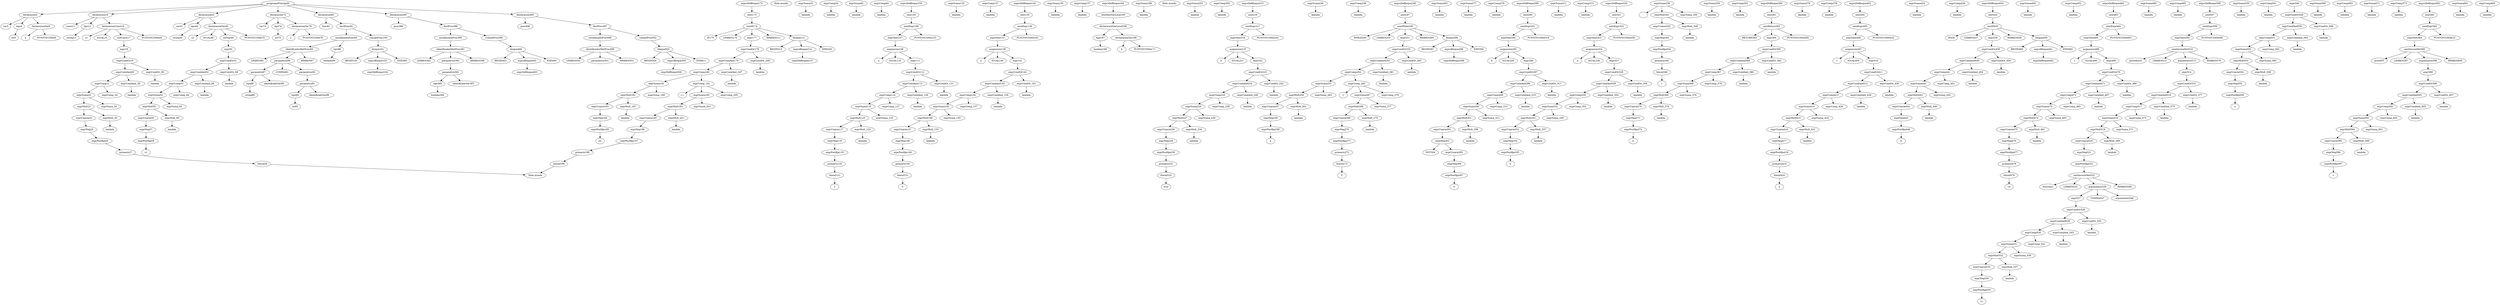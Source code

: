 digraph G {programaPrincipal0->declaracion2;
declaracion2->var3;
declaracion2->tipo4;
tipo4->int5;
declaracion2->declaracionVar6;
a7[label=a];
declaracionVar6->a7;
declaracionVar6->PUNTOYCOMA8;
programaPrincipal0->declaracion10;
declaracion10->const11;
declaracion10->tipo12;
tipo12->string13;
declaracion10->declaracionConst14;
s115[label=s1];
declaracionConst14->s115;
declaracionConst14->IGUAL16;
declaracionConst14->initConst17;
initConst17->expr18;
expr18->exprCondOr19;
exprCondOr19->exprCondAnd20;
exprCondAnd20->exprComp21;
exprComp21->exprSuma22;
exprSuma22->exprMult23;
exprMult23->exprUnaria24;
exprUnaria24->exprNeg25;
exprNeg25->exprPostfija26;
exprPostfija26->primario27;
primario27->literal28;
"Hola mundo"29[label="Hola mundo"];
literal28->"Hola mundo"29;
exprMult23->exprMult_30;
lambda31[label=lambda];
exprMult_30->lambda31;
exprSuma22->exprSuma_32;
lambda33[label=lambda];
exprSuma32->lambda33;
exprComp21->exprComp_34;
lambda35[label=lambda];
exprComp34->lambda35;
exprCondAnd20->exprCondAnd_36;
lambda37[label=lambda];
exprCondAnd_36->lambda37;
exprCondOr19->exprCondOr_38;
lambda39[label=lambda];
exprCondOr_38->lambda39;
declaracionConst14->PUNTOYCOMA40;
programaPrincipal0->declaracion42;
declaracion42->var43;
declaracion42->tipo44;
tipo44->string45;
declaracion42->declaracionVar46;
s247[label=s2];
declaracionVar46->s247;
declaracionVar46->IGUAL48;
declaracionVar46->initVar49;
initVar49->expr50;
expr50->exprCondOr51;
exprCondOr51->exprCondAnd52;
exprCondAnd52->exprComp53;
exprComp53->exprSuma54;
exprSuma54->exprMult55;
exprMult55->exprUnaria56;
exprUnaria56->exprNeg57;
exprNeg57->exprPostfija58;
s159[label=s1];
exprPostfija58->s159;
exprMult55->exprMult_60;
lambda61[label=lambda];
exprMult_60->lambda61;
exprSuma54->exprSuma_62;
lambda63[label=lambda];
exprSuma62->lambda63;
exprComp53->exprComp_64;
lambda65[label=lambda];
exprComp64->lambda65;
exprCondAnd52->exprCondAnd_66;
lambda67[label=lambda];
exprCondAnd_66->lambda67;
exprCondOr51->exprCondOr_68;
lambda69[label=lambda];
exprCondOr_68->lambda69;
declaracionVar46->PUNTOYCOMA70;
programaPrincipal0->declaracion72;
declaracion72->var73;
declaracion72->tipo74;
tipo74->int75;
declaracion72->declaracionVar76;
c77[label=c];
declaracionVar76->c77;
declaracionVar76->PUNTOYCOMA78;
programaPrincipal0->declaracion80;
declaracion80->func81;
declaracion80->declFunc82;
declFunc82->encabezadoFunc83;
encabezadoFunc83->identificadorMetFunc84;
identificadorMetFunc84->LPAREN85;
identificadorMetFunc84->parametros86;
parametros86->parametro87;
parametro87->tipo88;
tipo88->string89;
parametro87->identificadoVar90;
parametros86->COMMA91;
parametros86->parametros92;
parametros92->parametro93;
parametro93->tipo94;
tipo94->int95;
parametro93->identificadoVar96;
identificadorMetFunc84->RPAREN97;
encabezadoFunc83->tipo98;
tipo98->boolean99;
declFunc82->cuerpoFunc100;
cuerpoFunc100->bloque101;
bloque101->BEGIN102;
bloque101->exprsBloque103;
exprsBloque103->exprDeBloque104;
exprsDeBloque104->sent105;
sent105->sentExpr106;
sentExpr106->exprSent107;
exprSent107->asignacion108;
a109[label=a];
asignacion108->a109;
asignacion108->IGUAL110;
asignacion108->expr111;
expr111->exprCondOr112;
exprCondOr112->exprCondAnd113;
exprCondAnd113->exprComp114;
exprComp114->exprSuma115;
exprSuma115->exprMult116;
exprMult116->exprUnaria117;
exprUnaria117->exprNeg118;
exprNeg118->exprPostfija119;
exprPostfija119->primario120;
primario120->literal121;
2122[label=2];
literal121->2122;
exprMult116->exprMult_123;
lambda124[label=lambda];
exprMult_123->lambda124;
exprSuma115->exprSuma_125;
lambda126[label=lambda];
exprSuma125->lambda126;
exprComp114->exprComp_127;
lambda128[label=lambda];
exprComp127->lambda128;
exprCondAnd113->exprCondAnd_129;
lambda130[label=lambda];
exprCondAnd_129->lambda130;
exprCondOr112->exprCondOr_131;
lambda132[label=lambda];
exprCondOr_131->lambda132;
sentExpr106->PUNTOYCOMA133;
exprsDeBloque134->sent135;
sent135->sentExpr136;
sentExpr136->exprSent137;
exprSent137->asignacion138;
a139[label=a];
asignacion138->a139;
asignacion138->IGUAL140;
asignacion138->expr141;
expr141->exprCondOr142;
exprCondOr142->exprCondAnd143;
exprCondAnd143->exprComp144;
exprComp144->exprSuma145;
exprSuma145->exprMult146;
exprMult146->exprUnaria147;
exprUnaria147->exprNeg148;
exprNeg148->exprPostfija149;
exprPostfija149->primario150;
primario150->literal151;
5152[label=5];
literal151->5152;
exprMult146->exprMult_153;
lambda154[label=lambda];
exprMult_153->lambda154;
exprSuma145->exprSuma_155;
lambda156[label=lambda];
exprSuma155->lambda156;
exprComp144->exprComp_157;
lambda158[label=lambda];
exprComp157->lambda158;
exprCondAnd143->exprCondAnd_159;
lambda160[label=lambda];
exprCondAnd_159->lambda160;
exprCondOr142->exprCondOr_161;
lambda162[label=lambda];
exprCondOr_161->lambda162;
sentExpr136->PUNTOYCOMA163;
exprsDeBloque164->sentDeclVarLocal165;
sentDeclVarLocal165->declaracionVarLocal166;
declaracionVarLocal166->tipo167;
tipo167->boolean168;
declaracionVarLocal166->declaracionVar169;
b170[label=b];
declaracionVar169->b170;
declaracionVar169->PUNTOYCOMA171;
exprsDeBloque172->sent173;
sent173->sentIf174;
sentIf174->IF175;
sentIf174->LPAREN176;
sentIf174->expr177;
expr177->exprCondOr178;
exprCondOr178->exprCondAnd179;
exprCondAnd179->exprComp180;
exprComp180->exprSuma181;
exprSuma181->exprMult182;
exprMult182->exprUnaria183;
exprUnaria183->exprNeg184;
exprNeg184->exprPostfija185;
str186[label=str];
exprPostfija185->str186;
exprMult182->exprMult_187;
lambda188[label=lambda];
exprMult_187->lambda188;
exprSuma181->exprSuma_189;
lambda190[label=lambda];
exprSuma189->lambda190;
exprComp180->exprComp_191;
Comparador192[label="=="];
exprComp_191->Comparador192;
exprComp_191->exprSuma193;
exprSuma193->exprMult194;
exprMult194->exprUnaria195;
exprUnaria195->exprNeg196;
exprNeg196->exprPostfija197;
exprPostfija197->primario198;
primario198->literal199;
"Hola mundo"200[label="Hola mundo"];
literal199->"Hola mundo"200;
exprMult194->exprMult_201;
lambda202[label=lambda];
exprMult_201->lambda202;
exprSuma193->exprSuma_203;
lambda204[label=lambda];
exprSuma203->lambda204;
exprComp_191->exprComp_205;
lambda206[label=lambda];
exprComp205->lambda206;
exprCondAnd179->exprCondAnd_207;
lambda208[label=lambda];
exprCondAnd_207->lambda208;
exprCondOr178->exprCondOr_209;
lambda210[label=lambda];
exprCondOr_209->lambda210;
sentIf174->RPAREN211;
sentIf174->bloque212;
bloque212->BEGIN213;
bloque212->exprsBloque214;
exprsBloque214->exprDeBloque215;
exprsDeBloque215->sent216;
sent216->sentExpr217;
sentExpr217->exprSent218;
exprSent218->asignacion219;
b220[label=b];
asignacion219->b220;
asignacion219->IGUAL221;
asignacion219->expr222;
expr222->exprCondOr223;
exprCondOr223->exprCondAnd224;
exprCondAnd224->exprComp225;
exprComp225->exprSuma226;
exprSuma226->exprMult227;
exprMult227->exprUnaria228;
exprUnaria228->exprNeg229;
exprNeg229->exprPostfija230;
exprPostfija230->primario231;
primario231->literal232;
true233[label=true];
literal232->true233;
exprMult227->exprMult_234;
lambda235[label=lambda];
exprMult_234->lambda235;
exprSuma226->exprSuma_236;
lambda237[label=lambda];
exprSuma236->lambda237;
exprComp225->exprComp_238;
lambda239[label=lambda];
exprComp238->lambda239;
exprCondAnd224->exprCondAnd_240;
lambda241[label=lambda];
exprCondAnd_240->lambda241;
exprCondOr223->exprCondOr_242;
lambda243[label=lambda];
exprCondOr_242->lambda243;
sentExpr217->PUNTOYCOMA244;
bloque212->END245;
exprsDeBloque246->sent247;
sent247->sentWhile248;
sentWhile248->WHILE249;
sentWhile248->LPAREN250;
sentWhile248->expr251;
expr251->exprCondOr252;
exprCondOr252->exprCondAnd253;
exprCondAnd253->exprComp254;
exprComp254->exprSuma255;
exprSuma255->exprMult256;
exprMult256->exprUnaria257;
exprUnaria257->exprNeg258;
exprNeg258->exprPostfija259;
a260[label=a];
exprPostfija259->a260;
exprMult256->exprMult_261;
lambda262[label=lambda];
exprMult_261->lambda262;
exprSuma255->exprSuma_263;
lambda264[label=lambda];
exprSuma263->lambda264;
exprComp254->exprComp_265;
Comparador266[label=">"];
exprComp_265->Comparador266;
exprComp_265->exprSuma267;
exprSuma267->exprMult268;
exprMult268->exprUnaria269;
exprUnaria269->exprNeg270;
exprNeg270->exprPostfija271;
exprPostfija271->primario272;
primario272->literal273;
0274[label=0];
literal273->0274;
exprMult268->exprMult_275;
lambda276[label=lambda];
exprMult_275->lambda276;
exprSuma267->exprSuma_277;
lambda278[label=lambda];
exprSuma277->lambda278;
exprComp_265->exprComp_279;
lambda280[label=lambda];
exprComp279->lambda280;
exprCondAnd253->exprCondAnd_281;
lambda282[label=lambda];
exprCondAnd_281->lambda282;
exprCondOr252->exprCondOr_283;
lambda284[label=lambda];
exprCondOr_283->lambda284;
sentWhile248->RPAREN285;
sentWhile248->bloque286;
bloque286->BEGIN287;
bloque286->exprsBloque288;
exprsBloque288->exprDeBloque289;
exprsDeBloque289->sent290;
sent290->sentExpr291;
sentExpr291->exprSent292;
exprSent292->asignacion293;
b294[label=b];
asignacion293->b294;
asignacion293->IGUAL295;
asignacion293->expr296;
expr296->exprCondOr297;
exprCondOr297->exprCondAnd298;
exprCondAnd298->exprComp299;
exprComp299->exprSuma300;
exprSuma300->exprMult301;
exprMult301->exprUnaria302;
exprUnaria302->exprNeg303;
exprNeg303->NOT304;
exprNeg303->exprUnaria305;
exprUnaria305->exprNeg306;
exprNeg306->exprPostfija307;
b308[label=b];
exprPostfija307->b308;
exprMult301->exprMult_309;
lambda310[label=lambda];
exprMult_309->lambda310;
exprSuma300->exprSuma_311;
lambda312[label=lambda];
exprSuma311->lambda312;
exprComp299->exprComp_313;
lambda314[label=lambda];
exprComp313->lambda314;
exprCondAnd298->exprCondAnd_315;
lambda316[label=lambda];
exprCondAnd_315->lambda316;
exprCondOr297->exprCondOr_317;
lambda318[label=lambda];
exprCondOr_317->lambda318;
sentExpr291->PUNTOYCOMA319;
exprsDeBloque320->sent321;
sent321->sentExpr322;
sentExpr322->exprSent323;
exprSent323->asignacion324;
a325[label=a];
asignacion324->a325;
asignacion324->IGUAL326;
asignacion324->expr327;
expr327->exprCondOr328;
exprCondOr328->exprCondAnd329;
exprCondAnd329->exprComp330;
exprComp330->exprSuma331;
exprSuma331->exprMult332;
exprMult332->exprUnaria333;
exprUnaria333->exprNeg334;
exprNeg334->exprPostfija335;
a336[label=a];
exprPostfija335->a336;
exprMult332->exprMult_337;
lambda338[label=lambda];
exprMult_337->lambda338;
exprSuma331->exprSuma_339;
OpBinSum340[label="-"];
exprSuma339->OpBinSum340;
exprSuma339->exprMult341;
exprMult341->exprUnaria342;
exprUnaria342->exprNeg343;
exprNeg343->exprPostfija344;
exprPostfija344->primario345;
primario345->literal346;
1347[label=1];
literal346->1347;
exprMult341->exprMult_348;
lambda349[label=lambda];
exprMult_348->lambda349;
exprSuma339->exprSuma_350;
lambda351[label=lambda];
exprSuma350->lambda351;
exprComp330->exprComp_352;
lambda353[label=lambda];
exprComp352->lambda353;
exprCondAnd329->exprCondAnd_354;
lambda355[label=lambda];
exprCondAnd_354->lambda355;
exprCondOr328->exprCondOr_356;
lambda357[label=lambda];
exprCondOr_356->lambda357;
sentExpr322->PUNTOYCOMA358;
bloque286->END359;
exprsDeBloque360->sent361;
sent361->sentReturn362;
sentReturn362->RETURN363;
sentReturn362->expr364;
expr364->exprCondOr365;
exprCondOr365->exprCondAnd366;
exprCondAnd366->exprComp367;
exprComp367->exprSuma368;
exprSuma368->exprMult369;
exprMult369->exprUnaria370;
exprUnaria370->exprNeg371;
exprNeg371->exprPostfija372;
b373[label=b];
exprPostfija372->b373;
exprMult369->exprMult_374;
lambda375[label=lambda];
exprMult_374->lambda375;
exprSuma368->exprSuma_376;
lambda377[label=lambda];
exprSuma376->lambda377;
exprComp367->exprComp_378;
lambda379[label=lambda];
exprComp378->lambda379;
exprCondAnd366->exprCondAnd_380;
lambda381[label=lambda];
exprCondAnd_380->lambda381;
exprCondOr365->exprCondOr_382;
lambda383[label=lambda];
exprCondOr_382->lambda383;
sentReturn362->PUNTOYCOMA384;
bloque101->END385;
programaPrincipal0->declaracion387;
declaracion387->proc388;
declaracion387->declProc389;
declProc389->encabezadoProc390;
encabezadoProc390->identificadorMetProc391;
identificadorMetProc391->LPAREN392;
identificadorMetProc391->parametros393;
parametros393->parametro394;
parametro394->tipo395;
tipo395->boolean396;
parametro394->identificadoVar397;
identificadorMetProc391->RPAREN398;
declProc389->cuerpoProc399;
cuerpoProc399->bloque400;
bloque400->BEGIN401;
bloque400->exprsBloque402;
exprsBloque402->exprDeBloque403;
exprsDeBloque403->sent404;
sent404->sentExpr405;
sentExpr405->exprSent406;
exprSent406->asignacion407;
c408[label=c];
asignacion407->c408;
asignacion407->IGUAL409;
asignacion407->expr410;
expr410->exprCondOr411;
exprCondOr411->exprCondAnd412;
exprCondAnd412->exprComp413;
exprComp413->exprSuma414;
exprSuma414->exprMult415;
exprMult415->exprUnaria416;
exprUnaria416->exprNeg417;
exprNeg417->exprPostfija418;
exprPostfija418->primario419;
primario419->literal420;
2421[label=2];
literal420->2421;
exprMult415->exprMult_422;
lambda423[label=lambda];
exprMult_422->lambda423;
exprSuma414->exprSuma_424;
lambda425[label=lambda];
exprSuma424->lambda425;
exprComp413->exprComp_426;
lambda427[label=lambda];
exprComp426->lambda427;
exprCondAnd412->exprCondAnd_428;
lambda429[label=lambda];
exprCondAnd_428->lambda429;
exprCondOr411->exprCondOr_430;
lambda431[label=lambda];
exprCondOr_430->lambda431;
sentExpr405->PUNTOYCOMA432;
exprsDeBloque433->sent434;
sent434->sentIf435;
sentIf435->IF436;
sentIf435->LPAREN437;
sentIf435->expr438;
expr438->exprCondOr439;
exprCondOr439->exprCondAnd440;
exprCondAnd440->exprComp441;
exprComp441->exprSuma442;
exprSuma442->exprMult443;
exprMult443->exprUnaria444;
exprUnaria444->exprNeg445;
exprNeg445->exprPostfija446;
b447[label=b];
exprPostfija446->b447;
exprMult443->exprMult_448;
lambda449[label=lambda];
exprMult_448->lambda449;
exprSuma442->exprSuma_450;
lambda451[label=lambda];
exprSuma450->lambda451;
exprComp441->exprComp_452;
lambda453[label=lambda];
exprComp452->lambda453;
exprCondAnd440->exprCondAnd_454;
lambda455[label=lambda];
exprCondAnd_454->lambda455;
exprCondOr439->exprCondOr_456;
lambda457[label=lambda];
exprCondOr_456->lambda457;
sentIf435->RPAREN458;
sentIf435->bloque459;
bloque459->BEGIN460;
bloque459->exprsBloque461;
exprsBloque461->exprDeBloque462;
exprsDeBloque462->sent463;
sent463->sentExpr464;
sentExpr464->exprSent465;
exprSent465->asignacion466;
c467[label=c];
asignacion466->c467;
asignacion466->IGUAL468;
asignacion466->expr469;
expr469->exprCondOr470;
exprCondOr470->exprCondAnd471;
exprCondAnd471->exprComp472;
exprComp472->exprSuma473;
exprSuma473->exprMult474;
exprMult474->exprUnaria475;
exprUnaria475->exprNeg476;
exprNeg476->exprPostfija477;
exprPostfija477->primario478;
primario478->literal479;
10480[label=10];
literal479->10480;
exprMult474->exprMult_481;
lambda482[label=lambda];
exprMult_481->lambda482;
exprSuma473->exprSuma_483;
lambda484[label=lambda];
exprSuma483->lambda484;
exprComp472->exprComp_485;
lambda486[label=lambda];
exprComp485->lambda486;
exprCondAnd471->exprCondAnd_487;
lambda488[label=lambda];
exprCondAnd_487->lambda488;
exprCondOr470->exprCondOr_489;
lambda490[label=lambda];
exprCondOr_489->lambda490;
sentExpr464->PUNTOYCOMA491;
bloque459->END492;
bloque400->END493;
programaPrincipal0->declaracion495;
declaracion495->proc496;
declaracion495->declProc497;
declProc497->encabezadoProc498;
encabezadoProc498->identificadorMetProc499;
identificadorMetProc499->LPAREN500;
identificadorMetProc499->parametros501;
identificadorMetProc499->RPAREN501;
declProc497->cuerpoProc502;
cuerpoProc502->bloque503;
bloque503->BEGIN504;
bloque503->exprsBloque505;
exprsBloque505->exprDeBloque506;
exprsDeBloque506->sent507;
sent507->sentExpr508;
sentExpr508->exprSent509;
exprSent509->sentInvocaMet510;
procedure1511[label=procedure1];
sentInvocaMet510->procedure1511;
sentInvocaMet510->LPAREN512;
sentInvocaMet510->argumentos513;
argumentos513->expr514;
expr514->exprCondOr515;
exprCondOr515->exprCondAnd516;
exprCondAnd516->exprComp517;
exprComp517->exprSuma518;
exprSuma518->exprMult519;
exprMult519->exprUnaria520;
exprUnaria520->exprNeg521;
exprNeg521->exprPostfija522;
exprPostfija522->sentInvocaMet523;
function1524[label=function1];
sentInvocaMet523->function1524;
sentInvocaMet523->LPAREN525;
sentInvocaMet523->argumentos526;
argumentos526->expr527;
expr527->exprCondOr528;
exprCondOr528->exprCondAnd529;
exprCondAnd529->exprComp530;
exprComp530->exprSuma531;
exprSuma531->exprMult532;
exprMult532->exprUnaria533;
exprUnaria533->exprNeg534;
exprNeg534->exprPostfija535;
s1536[label=s1];
exprPostfija535->s1536;
exprMult532->exprMult_537;
lambda538[label=lambda];
exprMult_537->lambda538;
exprSuma531->exprSuma_539;
lambda540[label=lambda];
exprSuma539->lambda540;
exprComp530->exprComp_541;
lambda542[label=lambda];
exprComp541->lambda542;
exprCondAnd529->exprCondAnd_543;
lambda544[label=lambda];
exprCondAnd_543->lambda544;
exprCondOr528->exprCondOr_545;
lambda546[label=lambda];
exprCondOr_545->lambda546;
argumentos526->COMMA547;
argumentos526->argumentos548;
expr548->exprCondOr549;
exprCondOr549->exprCondAnd550;
exprCondAnd550->exprComp551;
exprComp551->exprSuma552;
exprSuma552->exprMult553;
exprMult553->exprUnaria554;
exprUnaria554->exprNeg555;
exprNeg555->exprPostfija556;
a557[label=a];
exprPostfija556->a557;
exprMult553->exprMult_558;
lambda559[label=lambda];
exprMult_558->lambda559;
exprSuma552->exprSuma_560;
lambda561[label=lambda];
exprSuma560->lambda561;
exprComp551->exprComp_562;
lambda563[label=lambda];
exprComp562->lambda563;
exprCondAnd550->exprCondAnd_564;
lambda565[label=lambda];
exprCondAnd_564->lambda565;
exprCondOr549->exprCondOr_566;
lambda567[label=lambda];
exprCondOr_566->lambda567;
sentInvocaMet523->RPAREN568;
exprMult519->exprMult_569;
lambda570[label=lambda];
exprMult_569->lambda570;
exprSuma518->exprSuma_571;
lambda572[label=lambda];
exprSuma571->lambda572;
exprComp517->exprComp_573;
lambda574[label=lambda];
exprComp573->lambda574;
exprCondAnd516->exprCondAnd_575;
lambda576[label=lambda];
exprCondAnd_575->lambda576;
exprCondOr515->exprCondOr_577;
lambda578[label=lambda];
exprCondOr_577->lambda578;
sentInvocaMet510->RPAREN579;
sentExpr508->PUNTOYCOMA580;
exprsDeBloque581->sent582;
sent582->sentExpr583;
sentExpr583->exprSent584;
exprSent584->sentInvocaMet585;
printINT586[label=printINT];
sentInvocaMet585->printINT586;
sentInvocaMet585->LPAREN587;
sentInvocaMet585->argumentos588;
argumentos588->expr589;
expr589->exprCondOr590;
exprCondOr590->exprCondAnd591;
exprCondAnd591->exprComp592;
exprComp592->exprSuma593;
exprSuma593->exprMult594;
exprMult594->exprUnaria595;
exprUnaria595->exprNeg596;
exprNeg596->exprPostfija597;
c598[label=c];
exprPostfija597->c598;
exprMult594->exprMult_599;
lambda600[label=lambda];
exprMult_599->lambda600;
exprSuma593->exprSuma_601;
lambda602[label=lambda];
exprSuma601->lambda602;
exprComp592->exprComp_603;
lambda604[label=lambda];
exprComp603->lambda604;
exprCondAnd591->exprCondAnd_605;
lambda606[label=lambda];
exprCondAnd_605->lambda606;
exprCondOr590->exprCondOr_607;
lambda608[label=lambda];
exprCondOr_607->lambda608;
sentInvocaMet585->RPAREN609;
sentExpr583->PUNTOYCOMA610;
bloque503->END611;
}